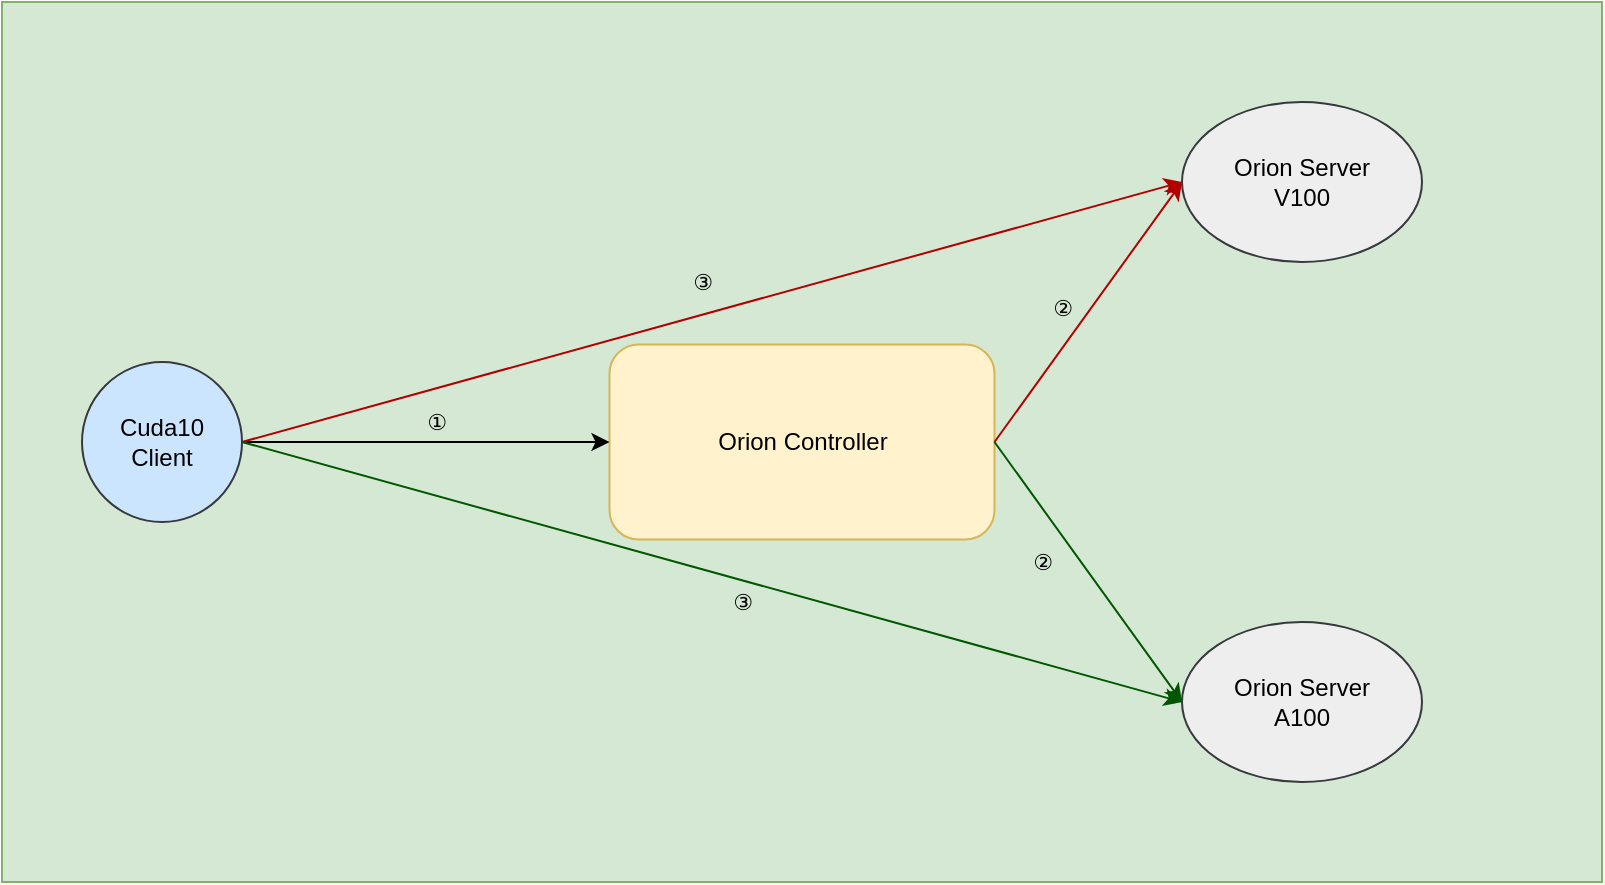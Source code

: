 <mxfile version="20.5.3" type="github">
  <diagram id="USqdIcjxHyTTdfD3UIQd" name="Page-1">
    <mxGraphModel dx="1426" dy="800" grid="1" gridSize="10" guides="1" tooltips="1" connect="1" arrows="1" fold="1" page="1" pageScale="1" pageWidth="850" pageHeight="1100" math="0" shadow="0">
      <root>
        <mxCell id="0" />
        <mxCell id="1" parent="0" />
        <mxCell id="RXHP4-9eJweDX5Msyozr-1" value="" style="rounded=0;whiteSpace=wrap;html=1;fillColor=#d5e8d4;strokeColor=#82b366;" vertex="1" parent="1">
          <mxGeometry x="120" y="160" width="800" height="440" as="geometry" />
        </mxCell>
        <mxCell id="RXHP4-9eJweDX5Msyozr-2" value="Orion Controller" style="rounded=1;whiteSpace=wrap;html=1;fillColor=#fff2cc;strokeColor=#d6b656;" vertex="1" parent="1">
          <mxGeometry x="423.75" y="331.25" width="192.5" height="97.5" as="geometry" />
        </mxCell>
        <mxCell id="RXHP4-9eJweDX5Msyozr-4" value="Cuda10&lt;br&gt;Client" style="ellipse;whiteSpace=wrap;html=1;aspect=fixed;fillColor=#cce5ff;strokeColor=#36393d;" vertex="1" parent="1">
          <mxGeometry x="160" y="340" width="80" height="80" as="geometry" />
        </mxCell>
        <mxCell id="RXHP4-9eJweDX5Msyozr-5" value="" style="endArrow=classic;html=1;rounded=0;exitX=1;exitY=0.5;exitDx=0;exitDy=0;entryX=0;entryY=0.5;entryDx=0;entryDy=0;" edge="1" parent="1" source="RXHP4-9eJweDX5Msyozr-4" target="RXHP4-9eJweDX5Msyozr-2">
          <mxGeometry width="50" height="50" relative="1" as="geometry">
            <mxPoint x="400" y="430" as="sourcePoint" />
            <mxPoint x="420" y="380" as="targetPoint" />
          </mxGeometry>
        </mxCell>
        <mxCell id="RXHP4-9eJweDX5Msyozr-12" value="①" style="edgeLabel;html=1;align=center;verticalAlign=middle;resizable=0;points=[];labelBackgroundColor=none;" vertex="1" connectable="0" parent="RXHP4-9eJweDX5Msyozr-5">
          <mxGeometry x="0.056" y="2" relative="1" as="geometry">
            <mxPoint y="-8" as="offset" />
          </mxGeometry>
        </mxCell>
        <mxCell id="RXHP4-9eJweDX5Msyozr-6" value="Orion Server&lt;br&gt;V100" style="ellipse;whiteSpace=wrap;html=1;fillColor=#eeeeee;strokeColor=#36393d;" vertex="1" parent="1">
          <mxGeometry x="710" y="210" width="120" height="80" as="geometry" />
        </mxCell>
        <mxCell id="RXHP4-9eJweDX5Msyozr-7" value="Orion Server&lt;br&gt;A100" style="ellipse;whiteSpace=wrap;html=1;fillColor=#eeeeee;strokeColor=#36393d;" vertex="1" parent="1">
          <mxGeometry x="710" y="470" width="120" height="80" as="geometry" />
        </mxCell>
        <mxCell id="RXHP4-9eJweDX5Msyozr-8" value="" style="endArrow=classic;html=1;rounded=0;entryX=0;entryY=0.5;entryDx=0;entryDy=0;exitX=1;exitY=0.5;exitDx=0;exitDy=0;fillColor=#e51400;strokeColor=#B20000;" edge="1" parent="1" source="RXHP4-9eJweDX5Msyozr-2" target="RXHP4-9eJweDX5Msyozr-6">
          <mxGeometry width="50" height="50" relative="1" as="geometry">
            <mxPoint x="380" y="400" as="sourcePoint" />
            <mxPoint x="430" y="350" as="targetPoint" />
          </mxGeometry>
        </mxCell>
        <mxCell id="RXHP4-9eJweDX5Msyozr-13" value="②" style="edgeLabel;html=1;align=center;verticalAlign=middle;resizable=0;points=[];labelBackgroundColor=none;labelBorderColor=none;" vertex="1" connectable="0" parent="RXHP4-9eJweDX5Msyozr-8">
          <mxGeometry x="0.005" y="3" relative="1" as="geometry">
            <mxPoint x="-11" as="offset" />
          </mxGeometry>
        </mxCell>
        <mxCell id="RXHP4-9eJweDX5Msyozr-9" value="" style="endArrow=classic;html=1;rounded=0;entryX=0;entryY=0.5;entryDx=0;entryDy=0;exitX=1;exitY=0.5;exitDx=0;exitDy=0;fillColor=#008a00;strokeColor=#005700;" edge="1" parent="1" source="RXHP4-9eJweDX5Msyozr-2" target="RXHP4-9eJweDX5Msyozr-7">
          <mxGeometry width="50" height="50" relative="1" as="geometry">
            <mxPoint x="626.25" y="390" as="sourcePoint" />
            <mxPoint x="720" y="260" as="targetPoint" />
          </mxGeometry>
        </mxCell>
        <mxCell id="RXHP4-9eJweDX5Msyozr-15" value="②" style="edgeLabel;html=1;align=center;verticalAlign=middle;resizable=0;points=[];labelBackgroundColor=none;" vertex="1" connectable="0" parent="RXHP4-9eJweDX5Msyozr-9">
          <mxGeometry x="-0.235" y="-4" relative="1" as="geometry">
            <mxPoint x="-9" y="8" as="offset" />
          </mxGeometry>
        </mxCell>
        <mxCell id="RXHP4-9eJweDX5Msyozr-10" value="" style="endArrow=classic;html=1;rounded=0;exitX=1;exitY=0.5;exitDx=0;exitDy=0;fillColor=#e51400;strokeColor=#B20000;" edge="1" parent="1" source="RXHP4-9eJweDX5Msyozr-4">
          <mxGeometry width="50" height="50" relative="1" as="geometry">
            <mxPoint x="280" y="380" as="sourcePoint" />
            <mxPoint x="710" y="250" as="targetPoint" />
          </mxGeometry>
        </mxCell>
        <mxCell id="RXHP4-9eJweDX5Msyozr-16" value="③" style="edgeLabel;html=1;align=center;verticalAlign=middle;resizable=0;points=[];fontColor=none;labelBackgroundColor=none;" vertex="1" connectable="0" parent="RXHP4-9eJweDX5Msyozr-10">
          <mxGeometry x="0.032" y="2" relative="1" as="geometry">
            <mxPoint x="-12" y="-11" as="offset" />
          </mxGeometry>
        </mxCell>
        <mxCell id="RXHP4-9eJweDX5Msyozr-11" value="" style="endArrow=classic;html=1;rounded=0;exitX=1;exitY=0.5;exitDx=0;exitDy=0;entryX=0;entryY=0.5;entryDx=0;entryDy=0;fillColor=#008a00;strokeColor=#005700;" edge="1" parent="1" source="RXHP4-9eJweDX5Msyozr-4" target="RXHP4-9eJweDX5Msyozr-7">
          <mxGeometry width="50" height="50" relative="1" as="geometry">
            <mxPoint x="620" y="520" as="sourcePoint" />
            <mxPoint x="670" y="470" as="targetPoint" />
          </mxGeometry>
        </mxCell>
        <mxCell id="RXHP4-9eJweDX5Msyozr-17" value="③" style="edgeLabel;html=1;align=center;verticalAlign=middle;resizable=0;points=[];fontColor=none;labelBackgroundColor=none;" vertex="1" connectable="0" parent="RXHP4-9eJweDX5Msyozr-11">
          <mxGeometry x="0.112" y="-1" relative="1" as="geometry">
            <mxPoint x="-11" y="7" as="offset" />
          </mxGeometry>
        </mxCell>
      </root>
    </mxGraphModel>
  </diagram>
</mxfile>
